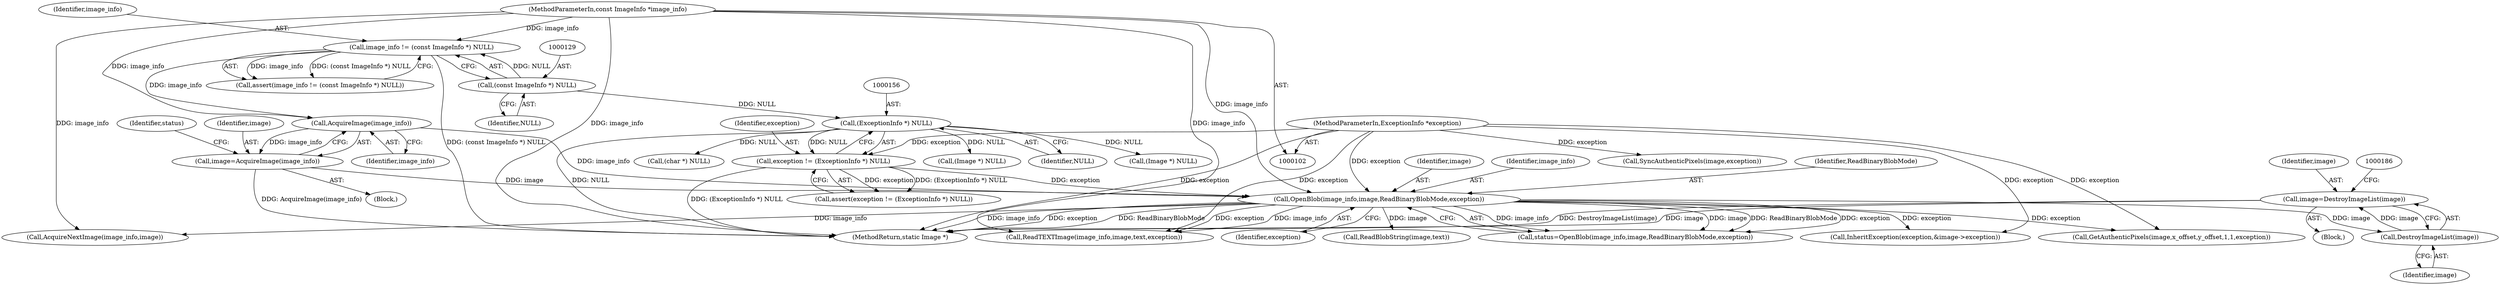 digraph "0_ImageMagick_f6e9d0d9955e85bdd7540b251cd50d598dacc5e6_67@pointer" {
"1000180" [label="(Call,image=DestroyImageList(image))"];
"1000182" [label="(Call,DestroyImageList(image))"];
"1000170" [label="(Call,OpenBlob(image_info,image,ReadBinaryBlobMode,exception))"];
"1000166" [label="(Call,AcquireImage(image_info))"];
"1000126" [label="(Call,image_info != (const ImageInfo *) NULL)"];
"1000103" [label="(MethodParameterIn,const ImageInfo *image_info)"];
"1000128" [label="(Call,(const ImageInfo *) NULL)"];
"1000164" [label="(Call,image=AcquireImage(image_info))"];
"1000153" [label="(Call,exception != (ExceptionInfo *) NULL)"];
"1000104" [label="(MethodParameterIn,ExceptionInfo *exception)"];
"1000155" [label="(Call,(ExceptionInfo *) NULL)"];
"1000157" [label="(Identifier,NULL)"];
"1000444" [label="(Call,(char *) NULL)"];
"1000180" [label="(Call,image=DestroyImageList(image))"];
"1000170" [label="(Call,OpenBlob(image_info,image,ReadBinaryBlobMode,exception))"];
"1000127" [label="(Identifier,image_info)"];
"1000155" [label="(Call,(ExceptionInfo *) NULL)"];
"1000174" [label="(Identifier,exception)"];
"1000183" [label="(Identifier,image)"];
"1000126" [label="(Call,image_info != (const ImageInfo *) NULL)"];
"1000846" [label="(MethodReturn,static Image *)"];
"1000125" [label="(Call,assert(image_info != (const ImageInfo *) NULL))"];
"1000105" [label="(Block,)"];
"1000169" [label="(Identifier,status)"];
"1000181" [label="(Identifier,image)"];
"1000185" [label="(Call,(Image *) NULL)"];
"1000800" [label="(Call,(Image *) NULL)"];
"1000152" [label="(Call,assert(exception != (ExceptionInfo *) NULL))"];
"1000793" [label="(Call,AcquireNextImage(image_info,image))"];
"1000166" [label="(Call,AcquireImage(image_info))"];
"1000128" [label="(Call,(const ImageInfo *) NULL)"];
"1000172" [label="(Identifier,image)"];
"1000165" [label="(Identifier,image)"];
"1000211" [label="(Call,ReadTEXTImage(image_info,image,text,exception))"];
"1000308" [label="(Call,InheritException(exception,&image->exception))"];
"1000104" [label="(MethodParameterIn,ExceptionInfo *exception)"];
"1000164" [label="(Call,image=AcquireImage(image_info))"];
"1000171" [label="(Identifier,image_info)"];
"1000173" [label="(Identifier,ReadBinaryBlobMode)"];
"1000182" [label="(Call,DestroyImageList(image))"];
"1000714" [label="(Call,GetAuthenticPixels(image,x_offset,y_offset,1,1,exception))"];
"1000167" [label="(Identifier,image_info)"];
"1000179" [label="(Block,)"];
"1000772" [label="(Call,SyncAuthenticPixels(image,exception))"];
"1000103" [label="(MethodParameterIn,const ImageInfo *image_info)"];
"1000153" [label="(Call,exception != (ExceptionInfo *) NULL)"];
"1000130" [label="(Identifier,NULL)"];
"1000197" [label="(Call,ReadBlobString(image,text))"];
"1000154" [label="(Identifier,exception)"];
"1000168" [label="(Call,status=OpenBlob(image_info,image,ReadBinaryBlobMode,exception))"];
"1000180" -> "1000179"  [label="AST: "];
"1000180" -> "1000182"  [label="CFG: "];
"1000181" -> "1000180"  [label="AST: "];
"1000182" -> "1000180"  [label="AST: "];
"1000186" -> "1000180"  [label="CFG: "];
"1000180" -> "1000846"  [label="DDG: DestroyImageList(image)"];
"1000180" -> "1000846"  [label="DDG: image"];
"1000182" -> "1000180"  [label="DDG: image"];
"1000182" -> "1000183"  [label="CFG: "];
"1000183" -> "1000182"  [label="AST: "];
"1000170" -> "1000182"  [label="DDG: image"];
"1000170" -> "1000168"  [label="AST: "];
"1000170" -> "1000174"  [label="CFG: "];
"1000171" -> "1000170"  [label="AST: "];
"1000172" -> "1000170"  [label="AST: "];
"1000173" -> "1000170"  [label="AST: "];
"1000174" -> "1000170"  [label="AST: "];
"1000168" -> "1000170"  [label="CFG: "];
"1000170" -> "1000846"  [label="DDG: ReadBinaryBlobMode"];
"1000170" -> "1000846"  [label="DDG: image_info"];
"1000170" -> "1000846"  [label="DDG: exception"];
"1000170" -> "1000168"  [label="DDG: image_info"];
"1000170" -> "1000168"  [label="DDG: image"];
"1000170" -> "1000168"  [label="DDG: ReadBinaryBlobMode"];
"1000170" -> "1000168"  [label="DDG: exception"];
"1000166" -> "1000170"  [label="DDG: image_info"];
"1000103" -> "1000170"  [label="DDG: image_info"];
"1000164" -> "1000170"  [label="DDG: image"];
"1000153" -> "1000170"  [label="DDG: exception"];
"1000104" -> "1000170"  [label="DDG: exception"];
"1000170" -> "1000197"  [label="DDG: image"];
"1000170" -> "1000211"  [label="DDG: image_info"];
"1000170" -> "1000211"  [label="DDG: exception"];
"1000170" -> "1000308"  [label="DDG: exception"];
"1000170" -> "1000714"  [label="DDG: exception"];
"1000170" -> "1000793"  [label="DDG: image_info"];
"1000166" -> "1000164"  [label="AST: "];
"1000166" -> "1000167"  [label="CFG: "];
"1000167" -> "1000166"  [label="AST: "];
"1000164" -> "1000166"  [label="CFG: "];
"1000166" -> "1000164"  [label="DDG: image_info"];
"1000126" -> "1000166"  [label="DDG: image_info"];
"1000103" -> "1000166"  [label="DDG: image_info"];
"1000126" -> "1000125"  [label="AST: "];
"1000126" -> "1000128"  [label="CFG: "];
"1000127" -> "1000126"  [label="AST: "];
"1000128" -> "1000126"  [label="AST: "];
"1000125" -> "1000126"  [label="CFG: "];
"1000126" -> "1000846"  [label="DDG: (const ImageInfo *) NULL"];
"1000126" -> "1000125"  [label="DDG: image_info"];
"1000126" -> "1000125"  [label="DDG: (const ImageInfo *) NULL"];
"1000103" -> "1000126"  [label="DDG: image_info"];
"1000128" -> "1000126"  [label="DDG: NULL"];
"1000103" -> "1000102"  [label="AST: "];
"1000103" -> "1000846"  [label="DDG: image_info"];
"1000103" -> "1000211"  [label="DDG: image_info"];
"1000103" -> "1000793"  [label="DDG: image_info"];
"1000128" -> "1000130"  [label="CFG: "];
"1000129" -> "1000128"  [label="AST: "];
"1000130" -> "1000128"  [label="AST: "];
"1000128" -> "1000155"  [label="DDG: NULL"];
"1000164" -> "1000105"  [label="AST: "];
"1000165" -> "1000164"  [label="AST: "];
"1000169" -> "1000164"  [label="CFG: "];
"1000164" -> "1000846"  [label="DDG: AcquireImage(image_info)"];
"1000153" -> "1000152"  [label="AST: "];
"1000153" -> "1000155"  [label="CFG: "];
"1000154" -> "1000153"  [label="AST: "];
"1000155" -> "1000153"  [label="AST: "];
"1000152" -> "1000153"  [label="CFG: "];
"1000153" -> "1000846"  [label="DDG: (ExceptionInfo *) NULL"];
"1000153" -> "1000152"  [label="DDG: exception"];
"1000153" -> "1000152"  [label="DDG: (ExceptionInfo *) NULL"];
"1000104" -> "1000153"  [label="DDG: exception"];
"1000155" -> "1000153"  [label="DDG: NULL"];
"1000104" -> "1000102"  [label="AST: "];
"1000104" -> "1000846"  [label="DDG: exception"];
"1000104" -> "1000211"  [label="DDG: exception"];
"1000104" -> "1000308"  [label="DDG: exception"];
"1000104" -> "1000714"  [label="DDG: exception"];
"1000104" -> "1000772"  [label="DDG: exception"];
"1000155" -> "1000157"  [label="CFG: "];
"1000156" -> "1000155"  [label="AST: "];
"1000157" -> "1000155"  [label="AST: "];
"1000155" -> "1000846"  [label="DDG: NULL"];
"1000155" -> "1000185"  [label="DDG: NULL"];
"1000155" -> "1000444"  [label="DDG: NULL"];
"1000155" -> "1000800"  [label="DDG: NULL"];
}
